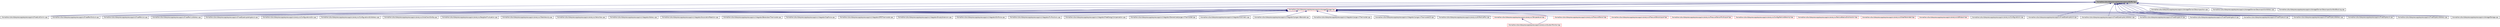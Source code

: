 digraph G
{
  edge [fontname="Helvetica",fontsize="10",labelfontname="Helvetica",labelfontsize="10"];
  node [fontname="Helvetica",fontsize="10",shape=record];
  Node1 [label="/home/travis/build/espressopp/espressopp/src/Buffer.hpp",height=0.2,width=0.4,color="black", fillcolor="grey75", style="filled" fontcolor="black"];
  Node1 -> Node2 [dir="back",color="midnightblue",fontsize="10",style="solid",fontname="Helvetica"];
  Node2 [label="/home/travis/build/espressopp/espressopp/src/storage/Storage.hpp",height=0.2,width=0.4,color="red", fillcolor="white", style="filled",URL="$Storage_8hpp.html"];
  Node2 -> Node3 [dir="back",color="midnightblue",fontsize="10",style="solid",fontname="Helvetica"];
  Node3 [label="/home/travis/build/espressopp/espressopp/src/analysis/AllParticlePos.cpp",height=0.2,width=0.4,color="black", fillcolor="white", style="filled",URL="$AllParticlePos_8cpp.html"];
  Node2 -> Node4 [dir="back",color="midnightblue",fontsize="10",style="solid",fontname="Helvetica"];
  Node4 [label="/home/travis/build/espressopp/espressopp/src/analysis/Temperature.hpp",height=0.2,width=0.4,color="red", fillcolor="white", style="filled",URL="$Temperature_8hpp.html"];
  Node4 -> Node5 [dir="back",color="midnightblue",fontsize="10",style="solid",fontname="Helvetica"];
  Node5 [label="/home/travis/build/espressopp/espressopp/src/analysis/SystemMonitor.hpp",height=0.2,width=0.4,color="red", fillcolor="white", style="filled",URL="$SystemMonitor_8hpp.html"];
  Node2 -> Node6 [dir="back",color="midnightblue",fontsize="10",style="solid",fontname="Helvetica"];
  Node6 [label="/home/travis/build/espressopp/espressopp/src/analysis/PressureTensor.hpp",height=0.2,width=0.4,color="red", fillcolor="white", style="filled",URL="$PressureTensor_8hpp.html"];
  Node2 -> Node7 [dir="back",color="midnightblue",fontsize="10",style="solid",fontname="Helvetica"];
  Node7 [label="/home/travis/build/espressopp/espressopp/src/analysis/PressureTensorLayer.hpp",height=0.2,width=0.4,color="red", fillcolor="white", style="filled",URL="$PressureTensorLayer_8hpp.html"];
  Node2 -> Node8 [dir="back",color="midnightblue",fontsize="10",style="solid",fontname="Helvetica"];
  Node8 [label="/home/travis/build/espressopp/espressopp/src/analysis/PressureTensorMultiLayer.hpp",height=0.2,width=0.4,color="red", fillcolor="white", style="filled",URL="$PressureTensorMultiLayer_8hpp.html"];
  Node2 -> Node9 [dir="back",color="midnightblue",fontsize="10",style="solid",fontname="Helvetica"];
  Node9 [label="/home/travis/build/espressopp/espressopp/src/analysis/ConfigsParticleDecomp.hpp",height=0.2,width=0.4,color="red", fillcolor="white", style="filled",URL="$ConfigsParticleDecomp_8hpp.html"];
  Node2 -> Node10 [dir="back",color="midnightblue",fontsize="10",style="solid",fontname="Helvetica"];
  Node10 [label="/home/travis/build/espressopp/espressopp/src/analysis/ParticleRadiusDistribution.hpp",height=0.2,width=0.4,color="red", fillcolor="white", style="filled",URL="$ParticleRadiusDistribution_8hpp.html"];
  Node2 -> Node11 [dir="back",color="midnightblue",fontsize="10",style="solid",fontname="Helvetica"];
  Node11 [label="/home/travis/build/espressopp/espressopp/src/analysis/OrderParameter.hpp",height=0.2,width=0.4,color="red", fillcolor="white", style="filled",URL="$OrderParameter_8hpp.html"];
  Node2 -> Node12 [dir="back",color="midnightblue",fontsize="10",style="solid",fontname="Helvetica"];
  Node12 [label="/home/travis/build/espressopp/espressopp/src/analysis/LBOutput.hpp",height=0.2,width=0.4,color="red", fillcolor="white", style="filled",URL="$LBOutput_8hpp.html"];
  Node2 -> Node5 [dir="back",color="midnightblue",fontsize="10",style="solid",fontname="Helvetica"];
  Node2 -> Node13 [dir="back",color="midnightblue",fontsize="10",style="solid",fontname="Helvetica"];
  Node13 [label="/home/travis/build/espressopp/espressopp/src/analysis/Configurations.cpp",height=0.2,width=0.4,color="black", fillcolor="white", style="filled",URL="$Configurations_8cpp.html"];
  Node2 -> Node14 [dir="back",color="midnightblue",fontsize="10",style="solid",fontname="Helvetica"];
  Node14 [label="/home/travis/build/espressopp/espressopp/src/analysis/ConfigurationsExt.cpp",height=0.2,width=0.4,color="black", fillcolor="white", style="filled",URL="$ConfigurationsExt_8cpp.html"];
  Node2 -> Node15 [dir="back",color="midnightblue",fontsize="10",style="solid",fontname="Helvetica"];
  Node15 [label="/home/travis/build/espressopp/espressopp/src/analysis/ConfigurationsExtAdress.cpp",height=0.2,width=0.4,color="black", fillcolor="white", style="filled",URL="$ConfigurationsExtAdress_8cpp.html"];
  Node2 -> Node16 [dir="back",color="midnightblue",fontsize="10",style="solid",fontname="Helvetica"];
  Node16 [label="/home/travis/build/espressopp/espressopp/src/analysis/IntraChainDistSq.cpp",height=0.2,width=0.4,color="black", fillcolor="white", style="filled",URL="$IntraChainDistSq_8cpp.html"];
  Node2 -> Node17 [dir="back",color="midnightblue",fontsize="10",style="solid",fontname="Helvetica"];
  Node17 [label="/home/travis/build/espressopp/espressopp/src/analysis/NeighborFluctuation.cpp",height=0.2,width=0.4,color="black", fillcolor="white", style="filled",URL="$NeighborFluctuation_8cpp.html"];
  Node2 -> Node18 [dir="back",color="midnightblue",fontsize="10",style="solid",fontname="Helvetica"];
  Node18 [label="/home/travis/build/espressopp/espressopp/src/analysis/TotalVelocity.cpp",height=0.2,width=0.4,color="black", fillcolor="white", style="filled",URL="$TotalVelocity_8cpp.html"];
  Node2 -> Node19 [dir="back",color="midnightblue",fontsize="10",style="solid",fontname="Helvetica"];
  Node19 [label="/home/travis/build/espressopp/espressopp/src/analysis/Velocities.cpp",height=0.2,width=0.4,color="black", fillcolor="white", style="filled",URL="$Velocities_8cpp.html"];
  Node2 -> Node20 [dir="back",color="midnightblue",fontsize="10",style="solid",fontname="Helvetica"];
  Node20 [label="/home/travis/build/espressopp/espressopp/src/FixedListComm.cpp",height=0.2,width=0.4,color="black", fillcolor="white", style="filled",URL="$FixedListComm_8cpp.html"];
  Node2 -> Node21 [dir="back",color="midnightblue",fontsize="10",style="solid",fontname="Helvetica"];
  Node21 [label="/home/travis/build/espressopp/espressopp/src/FixedPairDistList.cpp",height=0.2,width=0.4,color="black", fillcolor="white", style="filled",URL="$FixedPairDistList_8cpp.html"];
  Node2 -> Node22 [dir="back",color="midnightblue",fontsize="10",style="solid",fontname="Helvetica"];
  Node22 [label="/home/travis/build/espressopp/espressopp/src/FixedPairList.cpp",height=0.2,width=0.4,color="black", fillcolor="white", style="filled",URL="$FixedPairList_8cpp.html"];
  Node2 -> Node23 [dir="back",color="midnightblue",fontsize="10",style="solid",fontname="Helvetica"];
  Node23 [label="/home/travis/build/espressopp/espressopp/src/FixedPairListAdress.cpp",height=0.2,width=0.4,color="black", fillcolor="white", style="filled",URL="$FixedPairListAdress_8cpp.html"];
  Node2 -> Node24 [dir="back",color="midnightblue",fontsize="10",style="solid",fontname="Helvetica"];
  Node24 [label="/home/travis/build/espressopp/espressopp/src/FixedQuadrupleAngleList.cpp",height=0.2,width=0.4,color="black", fillcolor="white", style="filled",URL="$FixedQuadrupleAngleList_8cpp.html"];
  Node2 -> Node25 [dir="back",color="midnightblue",fontsize="10",style="solid",fontname="Helvetica"];
  Node25 [label="/home/travis/build/espressopp/espressopp/src/FixedQuadrupleList.cpp",height=0.2,width=0.4,color="black", fillcolor="white", style="filled",URL="$FixedQuadrupleList_8cpp.html"];
  Node2 -> Node26 [dir="back",color="midnightblue",fontsize="10",style="solid",fontname="Helvetica"];
  Node26 [label="/home/travis/build/espressopp/espressopp/src/FixedQuadrupleListAdress.cpp",height=0.2,width=0.4,color="black", fillcolor="white", style="filled",URL="$FixedQuadrupleListAdress_8cpp.html"];
  Node2 -> Node27 [dir="back",color="midnightblue",fontsize="10",style="solid",fontname="Helvetica"];
  Node27 [label="/home/travis/build/espressopp/espressopp/src/FixedSingleList.cpp",height=0.2,width=0.4,color="black", fillcolor="white", style="filled",URL="$FixedSingleList_8cpp.html"];
  Node2 -> Node28 [dir="back",color="midnightblue",fontsize="10",style="solid",fontname="Helvetica"];
  Node28 [label="/home/travis/build/espressopp/espressopp/src/FixedTripleAngleList.cpp",height=0.2,width=0.4,color="black", fillcolor="white", style="filled",URL="$FixedTripleAngleList_8cpp.html"];
  Node2 -> Node29 [dir="back",color="midnightblue",fontsize="10",style="solid",fontname="Helvetica"];
  Node29 [label="/home/travis/build/espressopp/espressopp/src/FixedTripleList.cpp",height=0.2,width=0.4,color="black", fillcolor="white", style="filled",URL="$FixedTripleList_8cpp.html"];
  Node2 -> Node30 [dir="back",color="midnightblue",fontsize="10",style="solid",fontname="Helvetica"];
  Node30 [label="/home/travis/build/espressopp/espressopp/src/FixedTripleListAdress.cpp",height=0.2,width=0.4,color="black", fillcolor="white", style="filled",URL="$FixedTripleListAdress_8cpp.html"];
  Node2 -> Node31 [dir="back",color="midnightblue",fontsize="10",style="solid",fontname="Helvetica"];
  Node31 [label="/home/travis/build/espressopp/espressopp/src/FixedTupleList.cpp",height=0.2,width=0.4,color="black", fillcolor="white", style="filled",URL="$FixedTupleList_8cpp.html"];
  Node2 -> Node32 [dir="back",color="midnightblue",fontsize="10",style="solid",fontname="Helvetica"];
  Node32 [label="/home/travis/build/espressopp/espressopp/src/FixedTupleListAdress.cpp",height=0.2,width=0.4,color="black", fillcolor="white", style="filled",URL="$FixedTupleListAdress_8cpp.html"];
  Node2 -> Node33 [dir="back",color="midnightblue",fontsize="10",style="solid",fontname="Helvetica"];
  Node33 [label="/home/travis/build/espressopp/espressopp/src/integrator/Adress.cpp",height=0.2,width=0.4,color="black", fillcolor="white", style="filled",URL="$Adress_8cpp.html"];
  Node2 -> Node34 [dir="back",color="midnightblue",fontsize="10",style="solid",fontname="Helvetica"];
  Node34 [label="/home/travis/build/espressopp/espressopp/src/integrator/AssociationReaction.cpp",height=0.2,width=0.4,color="black", fillcolor="white", style="filled",URL="$AssociationReaction_8cpp.html"];
  Node2 -> Node35 [dir="back",color="midnightblue",fontsize="10",style="solid",fontname="Helvetica"];
  Node35 [label="/home/travis/build/espressopp/espressopp/src/integrator/BerendsenThermostat.cpp",height=0.2,width=0.4,color="black", fillcolor="white", style="filled",URL="$BerendsenThermostat_8cpp.html"];
  Node2 -> Node36 [dir="back",color="midnightblue",fontsize="10",style="solid",fontname="Helvetica"];
  Node36 [label="/home/travis/build/espressopp/espressopp/src/integrator/CapForce.cpp",height=0.2,width=0.4,color="black", fillcolor="white", style="filled",URL="$CapForce_8cpp.html"];
  Node2 -> Node37 [dir="back",color="midnightblue",fontsize="10",style="solid",fontname="Helvetica"];
  Node37 [label="/home/travis/build/espressopp/espressopp/src/integrator/DPDThermostat.cpp",height=0.2,width=0.4,color="black", fillcolor="white", style="filled",URL="$DPDThermostat_8cpp.html"];
  Node2 -> Node38 [dir="back",color="midnightblue",fontsize="10",style="solid",fontname="Helvetica"];
  Node38 [label="/home/travis/build/espressopp/espressopp/src/integrator/EmptyExtension.cpp",height=0.2,width=0.4,color="black", fillcolor="white", style="filled",URL="$EmptyExtension_8cpp.html"];
  Node2 -> Node39 [dir="back",color="midnightblue",fontsize="10",style="solid",fontname="Helvetica"];
  Node39 [label="/home/travis/build/espressopp/espressopp/src/integrator/ExtForce.cpp",height=0.2,width=0.4,color="black", fillcolor="white", style="filled",URL="$ExtForce_8cpp.html"];
  Node2 -> Node40 [dir="back",color="midnightblue",fontsize="10",style="solid",fontname="Helvetica"];
  Node40 [label="/home/travis/build/espressopp/espressopp/src/integrator/FixPositions.cpp",height=0.2,width=0.4,color="black", fillcolor="white", style="filled",URL="$FixPositions_8cpp.html"];
  Node2 -> Node41 [dir="back",color="midnightblue",fontsize="10",style="solid",fontname="Helvetica"];
  Node41 [label="/home/travis/build/espressopp/espressopp/src/integrator/FreeEnergyCompensation.cpp",height=0.2,width=0.4,color="black", fillcolor="white", style="filled",URL="$FreeEnergyCompensation_8cpp.html"];
  Node2 -> Node42 [dir="back",color="midnightblue",fontsize="10",style="solid",fontname="Helvetica"];
  Node42 [label="/home/travis/build/espressopp/espressopp/src/integrator/GeneralizedLangevinThermostat.cpp",height=0.2,width=0.4,color="black", fillcolor="white", style="filled",URL="$GeneralizedLangevinThermostat_8cpp.html"];
  Node2 -> Node43 [dir="back",color="midnightblue",fontsize="10",style="solid",fontname="Helvetica"];
  Node43 [label="/home/travis/build/espressopp/espressopp/src/integrator/Isokinetic.cpp",height=0.2,width=0.4,color="black", fillcolor="white", style="filled",URL="$Isokinetic_8cpp.html"];
  Node2 -> Node44 [dir="back",color="midnightblue",fontsize="10",style="solid",fontname="Helvetica"];
  Node44 [label="/home/travis/build/espressopp/espressopp/src/integrator/LangevinBarostat.cpp",height=0.2,width=0.4,color="black", fillcolor="white", style="filled",URL="$LangevinBarostat_8cpp.html"];
  Node2 -> Node45 [dir="back",color="midnightblue",fontsize="10",style="solid",fontname="Helvetica"];
  Node45 [label="/home/travis/build/espressopp/espressopp/src/integrator/LangevinThermostat.cpp",height=0.2,width=0.4,color="black", fillcolor="white", style="filled",URL="$LangevinThermostat_8cpp.html"];
  Node2 -> Node46 [dir="back",color="midnightblue",fontsize="10",style="solid",fontname="Helvetica"];
  Node46 [label="/home/travis/build/espressopp/espressopp/src/integrator/LangevinThermostat1D.cpp",height=0.2,width=0.4,color="black", fillcolor="white", style="filled",URL="$LangevinThermostat1D_8cpp.html"];
  Node2 -> Node47 [dir="back",color="midnightblue",fontsize="10",style="solid",fontname="Helvetica"];
  Node47 [label="/home/travis/build/espressopp/espressopp/src/storage/Storage.cpp",height=0.2,width=0.4,color="black", fillcolor="white", style="filled",URL="$Storage_8cpp.html"];
  Node1 -> Node20 [dir="back",color="midnightblue",fontsize="10",style="solid",fontname="Helvetica"];
  Node1 -> Node21 [dir="back",color="midnightblue",fontsize="10",style="solid",fontname="Helvetica"];
  Node1 -> Node22 [dir="back",color="midnightblue",fontsize="10",style="solid",fontname="Helvetica"];
  Node1 -> Node23 [dir="back",color="midnightblue",fontsize="10",style="solid",fontname="Helvetica"];
  Node1 -> Node24 [dir="back",color="midnightblue",fontsize="10",style="solid",fontname="Helvetica"];
  Node1 -> Node25 [dir="back",color="midnightblue",fontsize="10",style="solid",fontname="Helvetica"];
  Node1 -> Node26 [dir="back",color="midnightblue",fontsize="10",style="solid",fontname="Helvetica"];
  Node1 -> Node27 [dir="back",color="midnightblue",fontsize="10",style="solid",fontname="Helvetica"];
  Node1 -> Node28 [dir="back",color="midnightblue",fontsize="10",style="solid",fontname="Helvetica"];
  Node1 -> Node29 [dir="back",color="midnightblue",fontsize="10",style="solid",fontname="Helvetica"];
  Node1 -> Node30 [dir="back",color="midnightblue",fontsize="10",style="solid",fontname="Helvetica"];
  Node1 -> Node31 [dir="back",color="midnightblue",fontsize="10",style="solid",fontname="Helvetica"];
  Node1 -> Node32 [dir="back",color="midnightblue",fontsize="10",style="solid",fontname="Helvetica"];
  Node1 -> Node48 [dir="back",color="midnightblue",fontsize="10",style="solid",fontname="Helvetica"];
  Node48 [label="/home/travis/build/espressopp/espressopp/src/storage/DomainDecomposition.cpp",height=0.2,width=0.4,color="black", fillcolor="white", style="filled",URL="$DomainDecomposition_8cpp.html"];
  Node1 -> Node49 [dir="back",color="midnightblue",fontsize="10",style="solid",fontname="Helvetica"];
  Node49 [label="/home/travis/build/espressopp/espressopp/src/storage/DomainDecompositionAdress.cpp",height=0.2,width=0.4,color="black", fillcolor="white", style="filled",URL="$DomainDecompositionAdress_8cpp.html"];
  Node1 -> Node50 [dir="back",color="midnightblue",fontsize="10",style="solid",fontname="Helvetica"];
  Node50 [label="/home/travis/build/espressopp/espressopp/src/storage/DomainDecompositionNonBlocking.cpp",height=0.2,width=0.4,color="black", fillcolor="white", style="filled",URL="$DomainDecompositionNonBlocking_8cpp.html"];
  Node1 -> Node47 [dir="back",color="midnightblue",fontsize="10",style="solid",fontname="Helvetica"];
}
